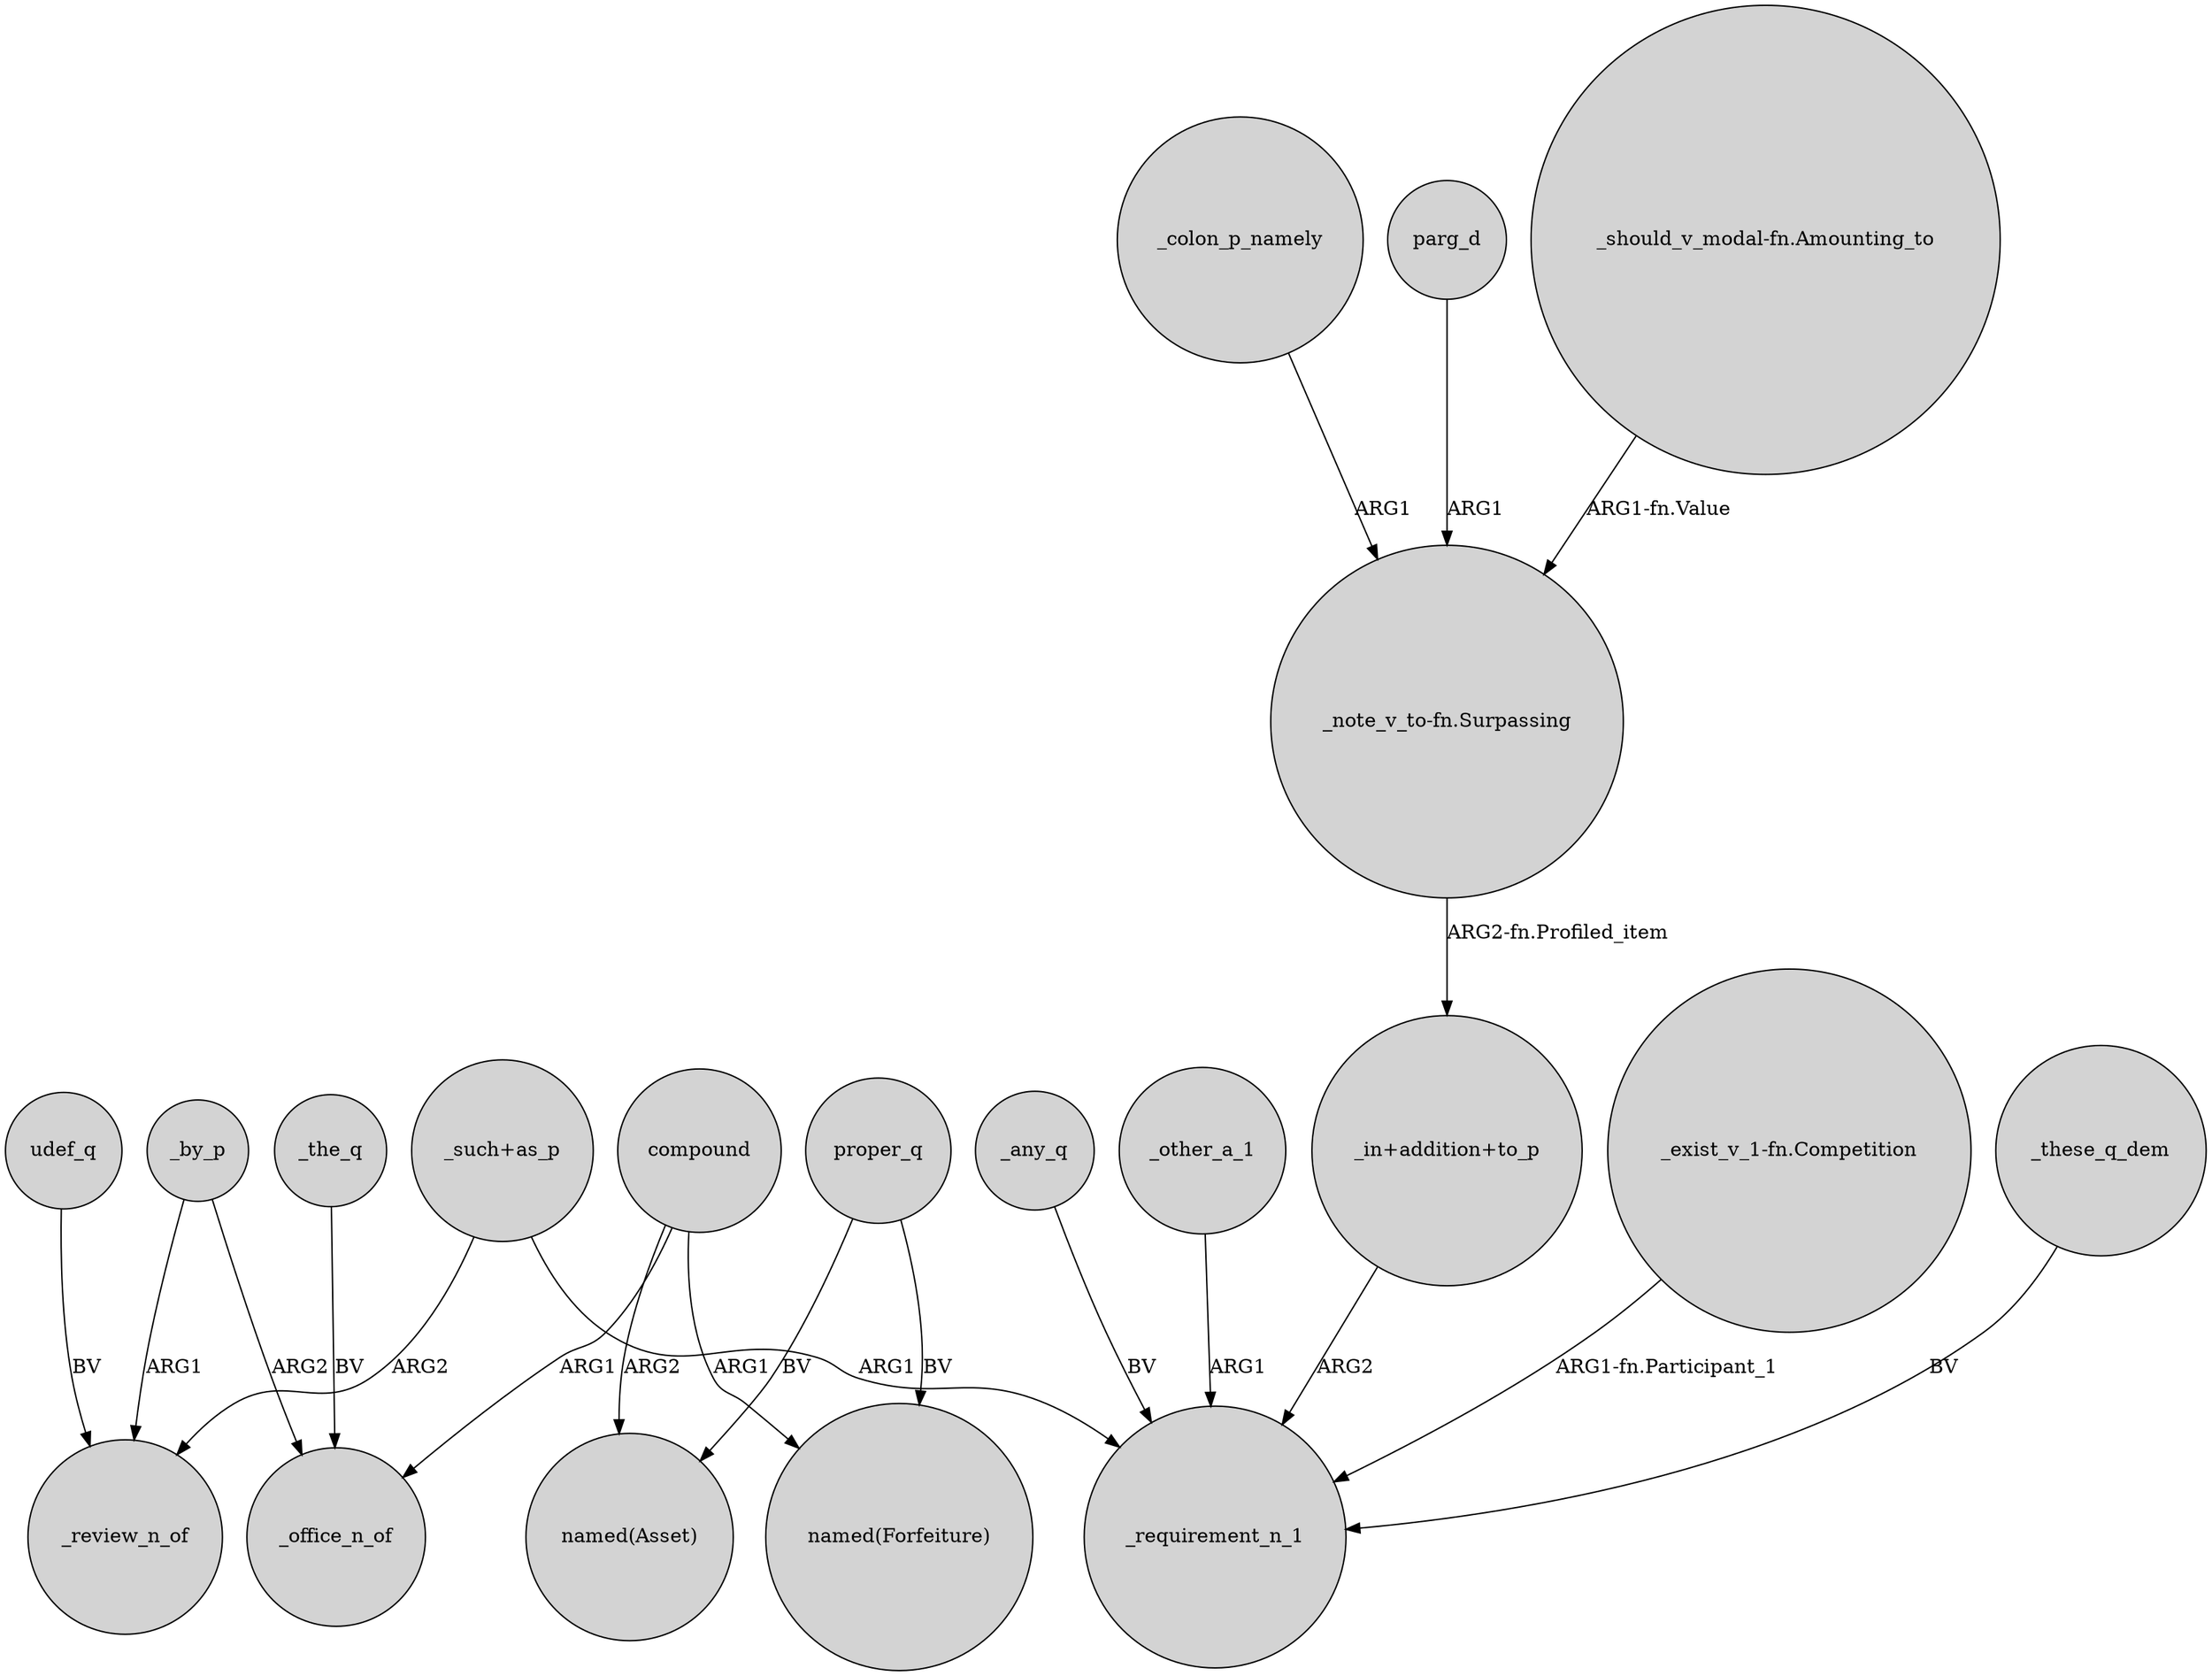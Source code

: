 digraph {
	node [shape=circle style=filled]
	udef_q -> _review_n_of [label=BV]
	compound -> _office_n_of [label=ARG1]
	_colon_p_namely -> "_note_v_to-fn.Surpassing" [label=ARG1]
	_by_p -> _office_n_of [label=ARG2]
	_other_a_1 -> _requirement_n_1 [label=ARG1]
	"_such+as_p" -> _review_n_of [label=ARG2]
	"_such+as_p" -> _requirement_n_1 [label=ARG1]
	_the_q -> _office_n_of [label=BV]
	_by_p -> _review_n_of [label=ARG1]
	"_in+addition+to_p" -> _requirement_n_1 [label=ARG2]
	proper_q -> "named(Asset)" [label=BV]
	parg_d -> "_note_v_to-fn.Surpassing" [label=ARG1]
	compound -> "named(Asset)" [label=ARG2]
	"_note_v_to-fn.Surpassing" -> "_in+addition+to_p" [label="ARG2-fn.Profiled_item"]
	proper_q -> "named(Forfeiture)" [label=BV]
	"_exist_v_1-fn.Competition" -> _requirement_n_1 [label="ARG1-fn.Participant_1"]
	_these_q_dem -> _requirement_n_1 [label=BV]
	_any_q -> _requirement_n_1 [label=BV]
	compound -> "named(Forfeiture)" [label=ARG1]
	"_should_v_modal-fn.Amounting_to" -> "_note_v_to-fn.Surpassing" [label="ARG1-fn.Value"]
}
